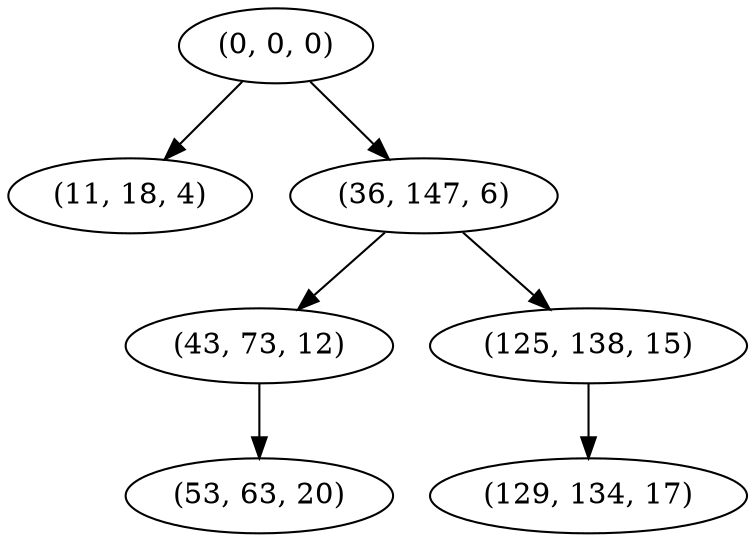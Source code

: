 digraph tree {
    "(0, 0, 0)";
    "(11, 18, 4)";
    "(36, 147, 6)";
    "(43, 73, 12)";
    "(53, 63, 20)";
    "(125, 138, 15)";
    "(129, 134, 17)";
    "(0, 0, 0)" -> "(11, 18, 4)";
    "(0, 0, 0)" -> "(36, 147, 6)";
    "(36, 147, 6)" -> "(43, 73, 12)";
    "(36, 147, 6)" -> "(125, 138, 15)";
    "(43, 73, 12)" -> "(53, 63, 20)";
    "(125, 138, 15)" -> "(129, 134, 17)";
}
